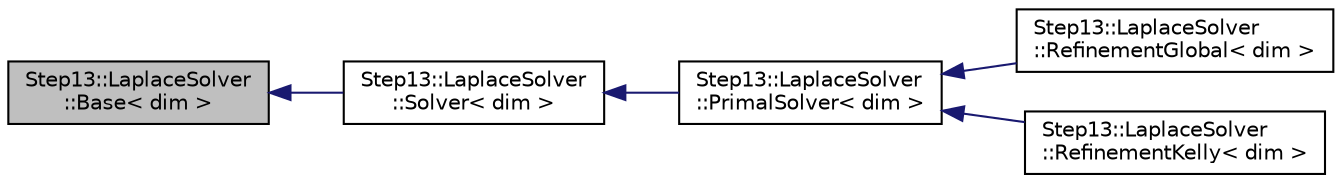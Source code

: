 digraph "Step13::LaplaceSolver::Base&lt; dim &gt;"
{
 // LATEX_PDF_SIZE
  edge [fontname="Helvetica",fontsize="10",labelfontname="Helvetica",labelfontsize="10"];
  node [fontname="Helvetica",fontsize="10",shape=record];
  rankdir="LR";
  Node1 [label="Step13::LaplaceSolver\l::Base\< dim \>",height=0.2,width=0.4,color="black", fillcolor="grey75", style="filled", fontcolor="black",tooltip=" "];
  Node1 -> Node2 [dir="back",color="midnightblue",fontsize="10",style="solid",fontname="Helvetica"];
  Node2 [label="Step13::LaplaceSolver\l::Solver\< dim \>",height=0.2,width=0.4,color="black", fillcolor="white", style="filled",URL="$classStep13_1_1LaplaceSolver_1_1Solver.html",tooltip=" "];
  Node2 -> Node3 [dir="back",color="midnightblue",fontsize="10",style="solid",fontname="Helvetica"];
  Node3 [label="Step13::LaplaceSolver\l::PrimalSolver\< dim \>",height=0.2,width=0.4,color="black", fillcolor="white", style="filled",URL="$classStep13_1_1LaplaceSolver_1_1PrimalSolver.html",tooltip=" "];
  Node3 -> Node4 [dir="back",color="midnightblue",fontsize="10",style="solid",fontname="Helvetica"];
  Node4 [label="Step13::LaplaceSolver\l::RefinementGlobal\< dim \>",height=0.2,width=0.4,color="black", fillcolor="white", style="filled",URL="$classStep13_1_1LaplaceSolver_1_1RefinementGlobal.html",tooltip=" "];
  Node3 -> Node5 [dir="back",color="midnightblue",fontsize="10",style="solid",fontname="Helvetica"];
  Node5 [label="Step13::LaplaceSolver\l::RefinementKelly\< dim \>",height=0.2,width=0.4,color="black", fillcolor="white", style="filled",URL="$classStep13_1_1LaplaceSolver_1_1RefinementKelly.html",tooltip=" "];
}
